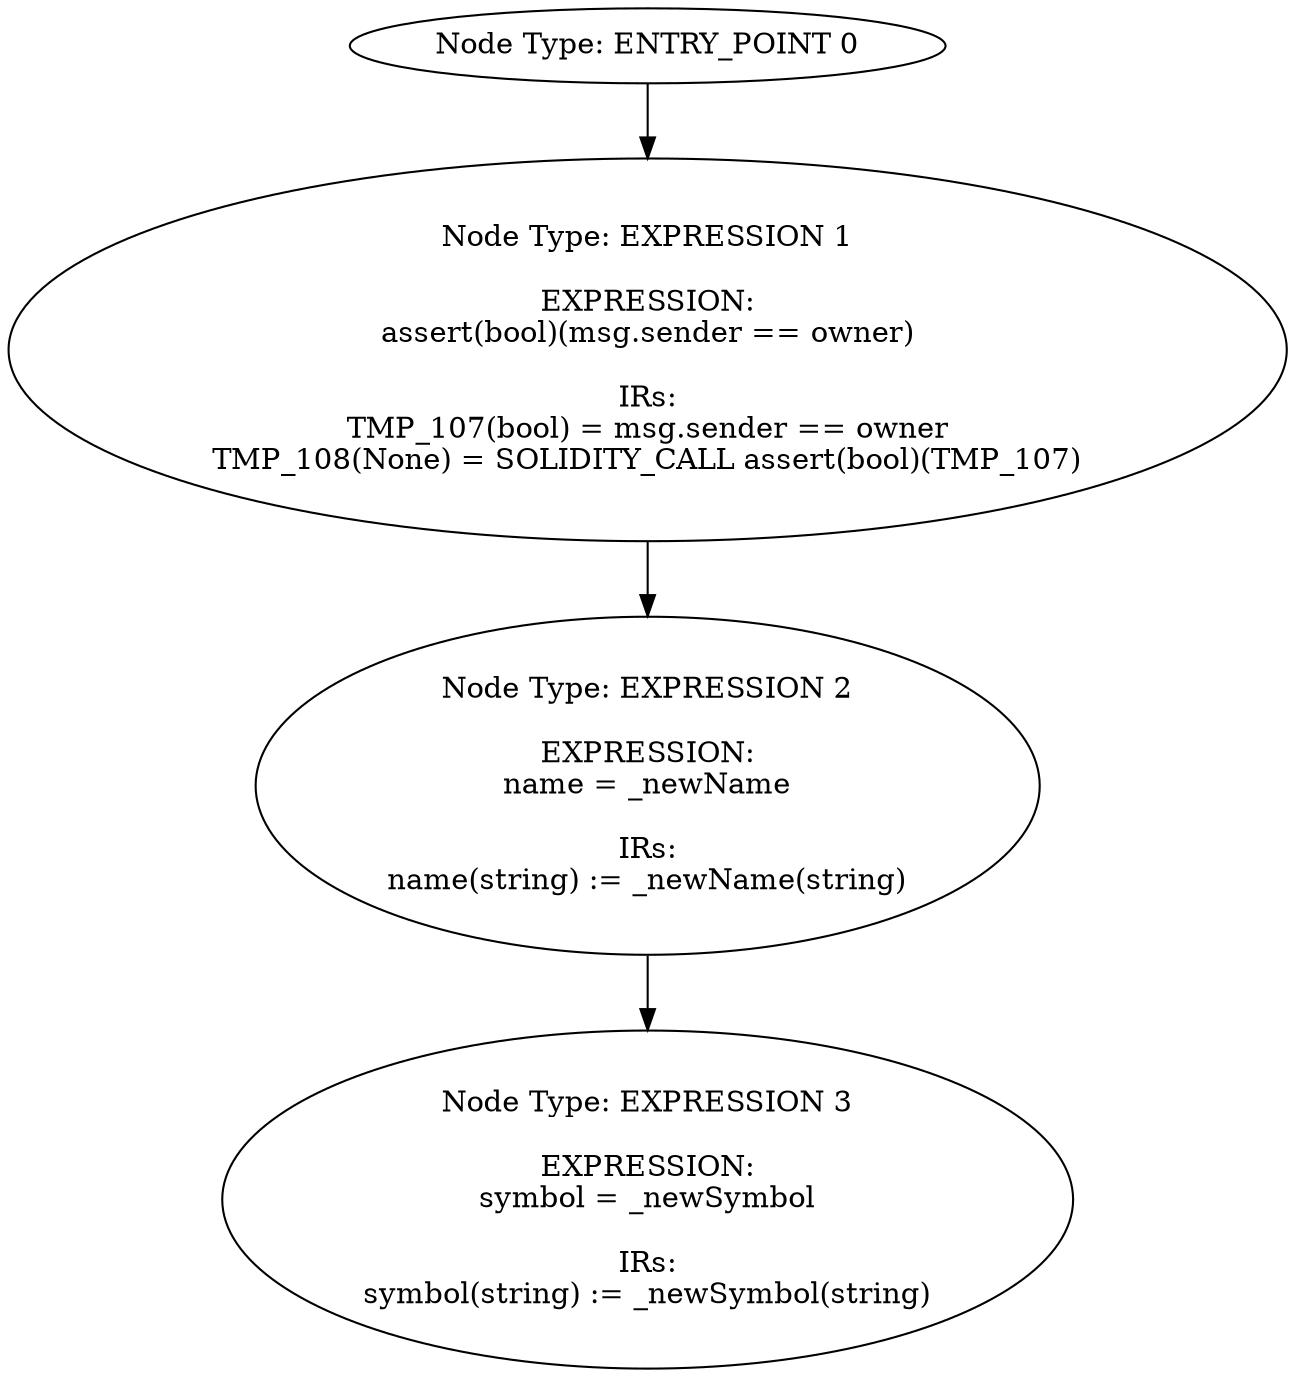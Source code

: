 digraph{
0[label="Node Type: ENTRY_POINT 0
"];
0->1;
1[label="Node Type: EXPRESSION 1

EXPRESSION:
assert(bool)(msg.sender == owner)

IRs:
TMP_107(bool) = msg.sender == owner
TMP_108(None) = SOLIDITY_CALL assert(bool)(TMP_107)"];
1->2;
2[label="Node Type: EXPRESSION 2

EXPRESSION:
name = _newName

IRs:
name(string) := _newName(string)"];
2->3;
3[label="Node Type: EXPRESSION 3

EXPRESSION:
symbol = _newSymbol

IRs:
symbol(string) := _newSymbol(string)"];
}
